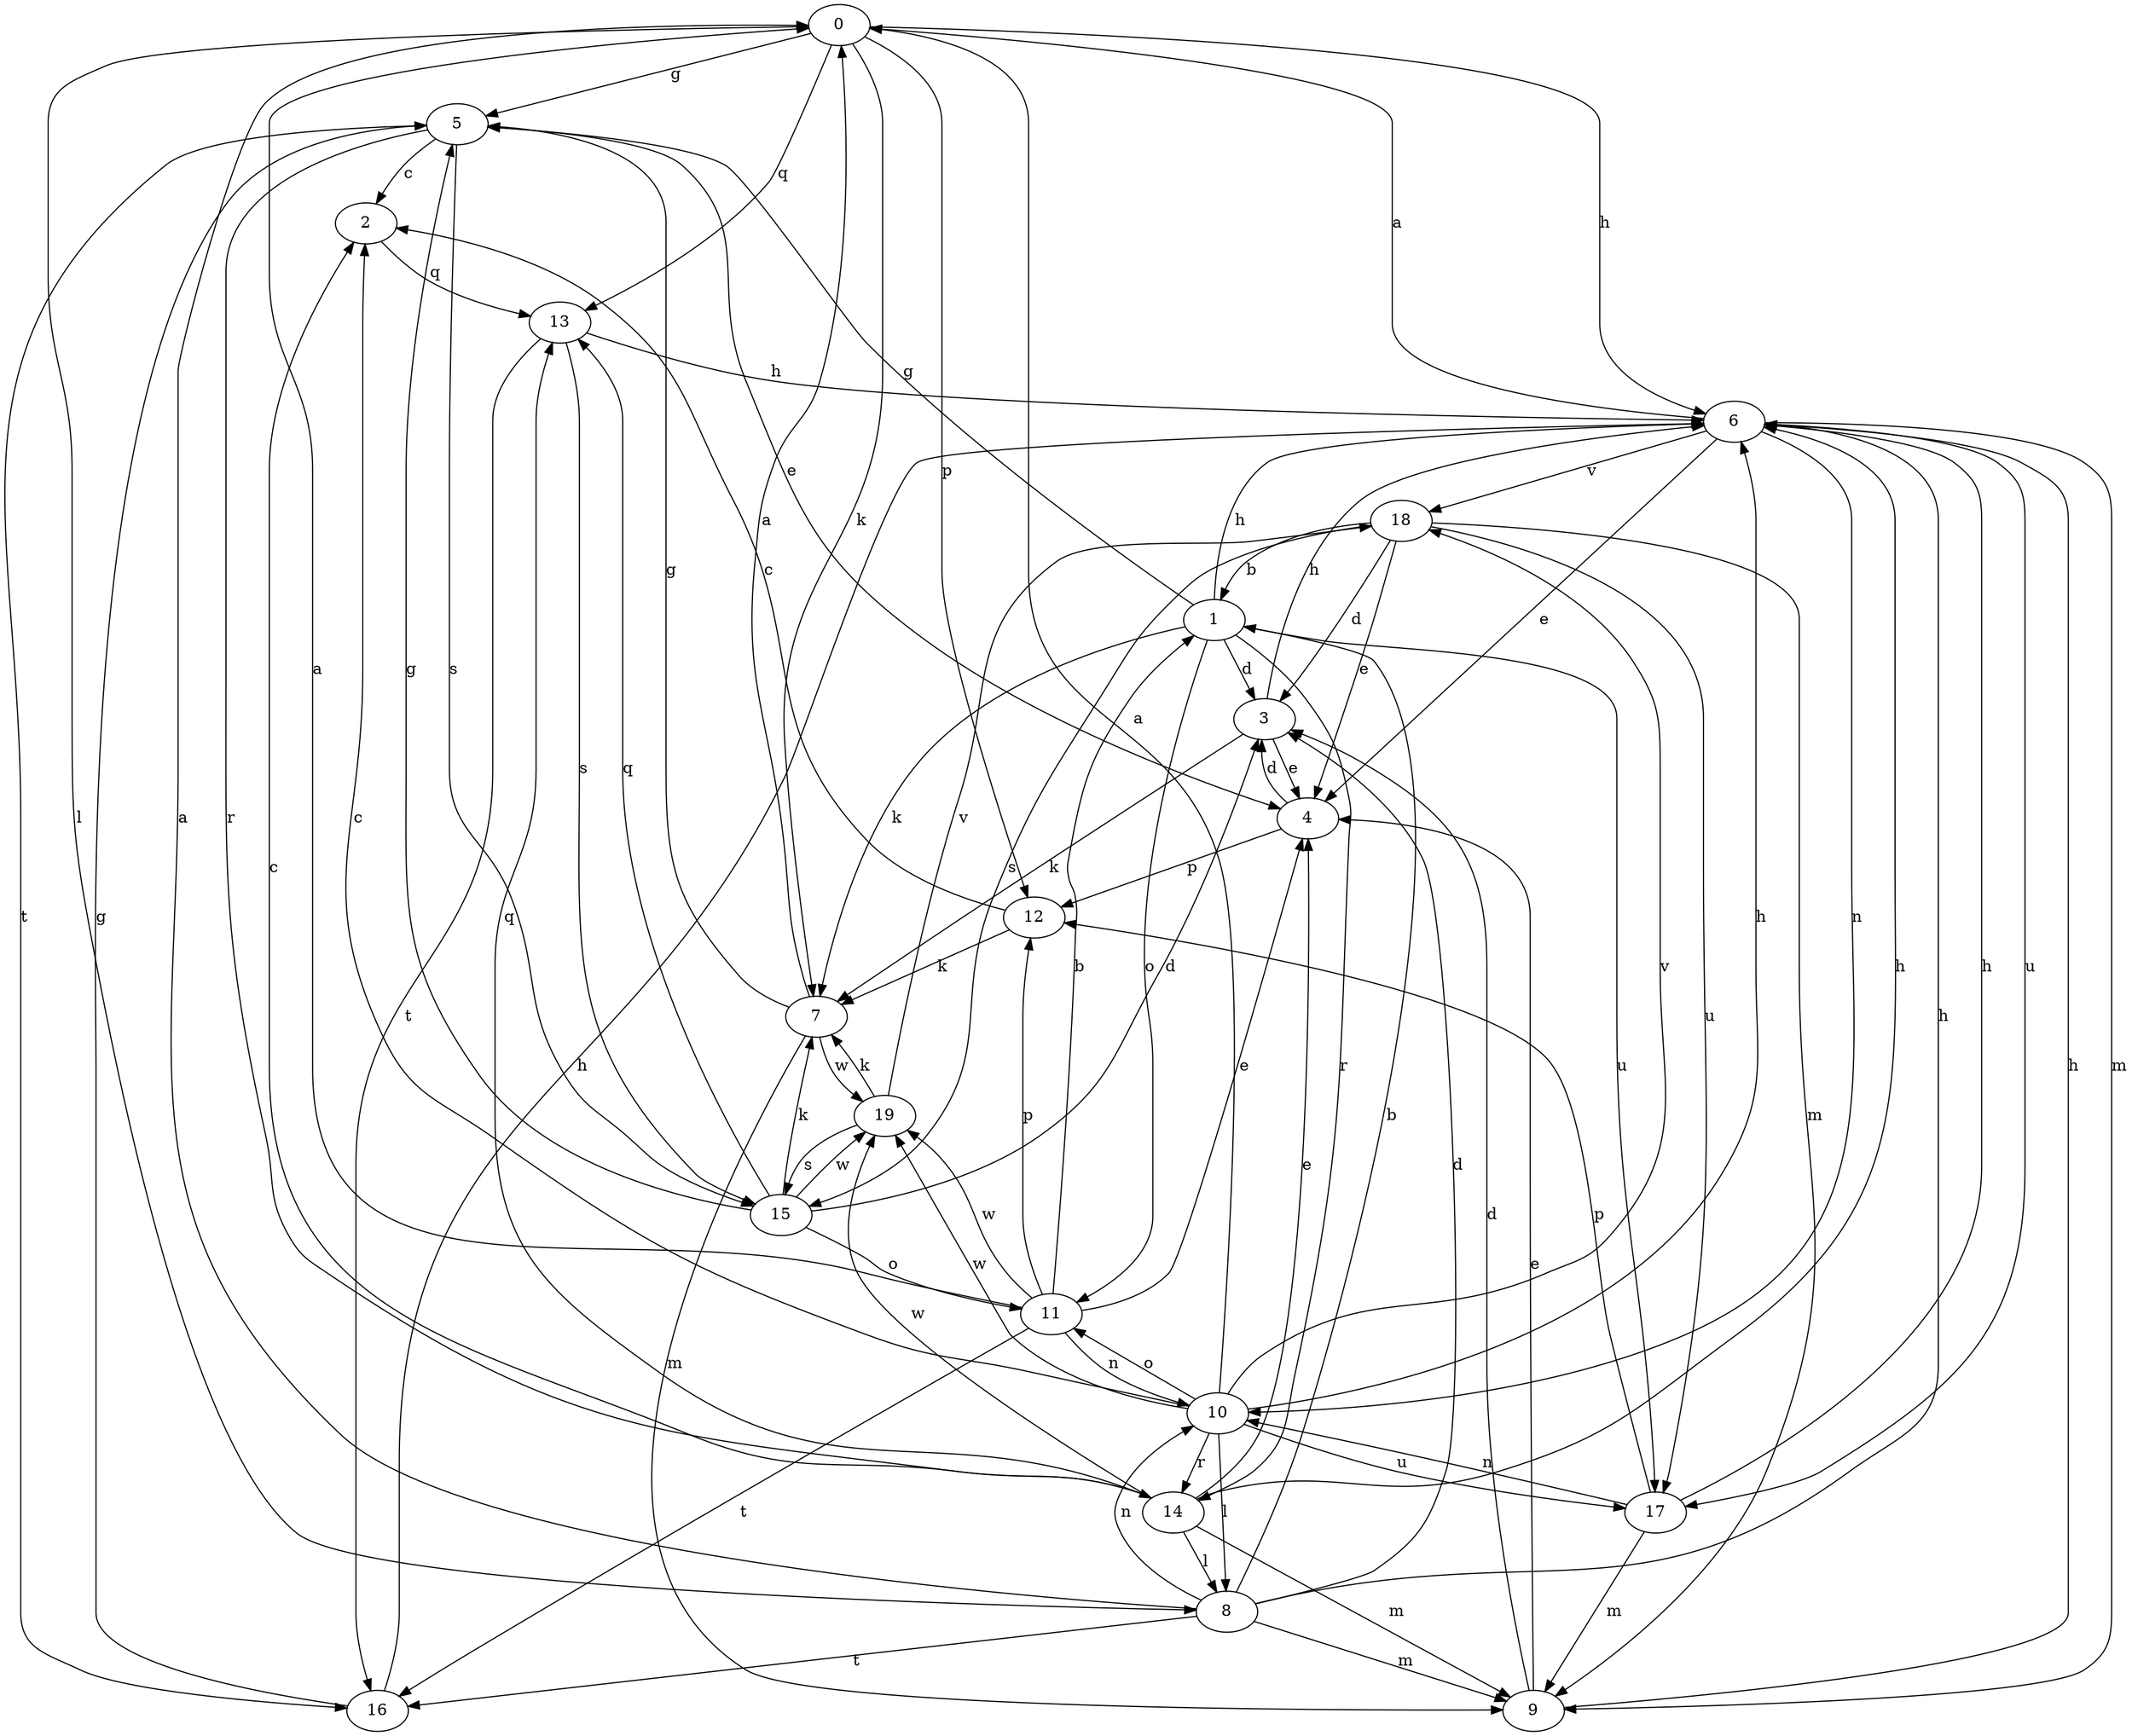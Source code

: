 strict digraph  {
0;
1;
2;
3;
4;
5;
6;
7;
8;
9;
10;
11;
12;
13;
14;
15;
16;
17;
18;
19;
0 -> 5  [label=g];
0 -> 6  [label=h];
0 -> 7  [label=k];
0 -> 8  [label=l];
0 -> 12  [label=p];
0 -> 13  [label=q];
1 -> 3  [label=d];
1 -> 5  [label=g];
1 -> 6  [label=h];
1 -> 7  [label=k];
1 -> 11  [label=o];
1 -> 14  [label=r];
1 -> 17  [label=u];
2 -> 13  [label=q];
3 -> 4  [label=e];
3 -> 6  [label=h];
3 -> 7  [label=k];
4 -> 3  [label=d];
4 -> 12  [label=p];
5 -> 2  [label=c];
5 -> 4  [label=e];
5 -> 14  [label=r];
5 -> 15  [label=s];
5 -> 16  [label=t];
6 -> 0  [label=a];
6 -> 4  [label=e];
6 -> 9  [label=m];
6 -> 10  [label=n];
6 -> 17  [label=u];
6 -> 18  [label=v];
7 -> 0  [label=a];
7 -> 5  [label=g];
7 -> 9  [label=m];
7 -> 19  [label=w];
8 -> 0  [label=a];
8 -> 1  [label=b];
8 -> 3  [label=d];
8 -> 6  [label=h];
8 -> 9  [label=m];
8 -> 10  [label=n];
8 -> 16  [label=t];
9 -> 3  [label=d];
9 -> 4  [label=e];
9 -> 6  [label=h];
10 -> 0  [label=a];
10 -> 2  [label=c];
10 -> 6  [label=h];
10 -> 8  [label=l];
10 -> 11  [label=o];
10 -> 14  [label=r];
10 -> 17  [label=u];
10 -> 18  [label=v];
10 -> 19  [label=w];
11 -> 0  [label=a];
11 -> 1  [label=b];
11 -> 4  [label=e];
11 -> 10  [label=n];
11 -> 12  [label=p];
11 -> 16  [label=t];
11 -> 19  [label=w];
12 -> 2  [label=c];
12 -> 7  [label=k];
13 -> 6  [label=h];
13 -> 15  [label=s];
13 -> 16  [label=t];
14 -> 2  [label=c];
14 -> 4  [label=e];
14 -> 6  [label=h];
14 -> 8  [label=l];
14 -> 9  [label=m];
14 -> 13  [label=q];
14 -> 19  [label=w];
15 -> 3  [label=d];
15 -> 5  [label=g];
15 -> 7  [label=k];
15 -> 11  [label=o];
15 -> 13  [label=q];
15 -> 19  [label=w];
16 -> 5  [label=g];
16 -> 6  [label=h];
17 -> 6  [label=h];
17 -> 9  [label=m];
17 -> 10  [label=n];
17 -> 12  [label=p];
18 -> 1  [label=b];
18 -> 3  [label=d];
18 -> 4  [label=e];
18 -> 9  [label=m];
18 -> 15  [label=s];
18 -> 17  [label=u];
19 -> 7  [label=k];
19 -> 15  [label=s];
19 -> 18  [label=v];
}
